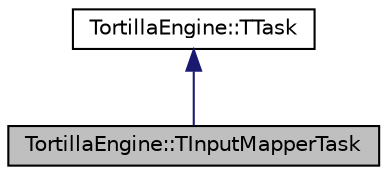 digraph "TortillaEngine::TInputMapperTask"
{
 // LATEX_PDF_SIZE
  edge [fontname="Helvetica",fontsize="10",labelfontname="Helvetica",labelfontsize="10"];
  node [fontname="Helvetica",fontsize="10",shape=record];
  Node1 [label="TortillaEngine::TInputMapperTask",height=0.2,width=0.4,color="black", fillcolor="grey75", style="filled", fontcolor="black",tooltip=" "];
  Node2 -> Node1 [dir="back",color="midnightblue",fontsize="10",style="solid",fontname="Helvetica"];
  Node2 [label="TortillaEngine::TTask",height=0.2,width=0.4,color="black", fillcolor="white", style="filled",URL="$class_tortilla_engine_1_1_t_task.html",tooltip="Base class for all the tasks."];
}
